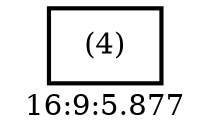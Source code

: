 digraph  g{ graph[label = "16:9:5.877"]
node [shape=rectangle, color=black, fontcolor=black, style=bold] edge [color=black] 0 [label="(4)"] ; 
}

